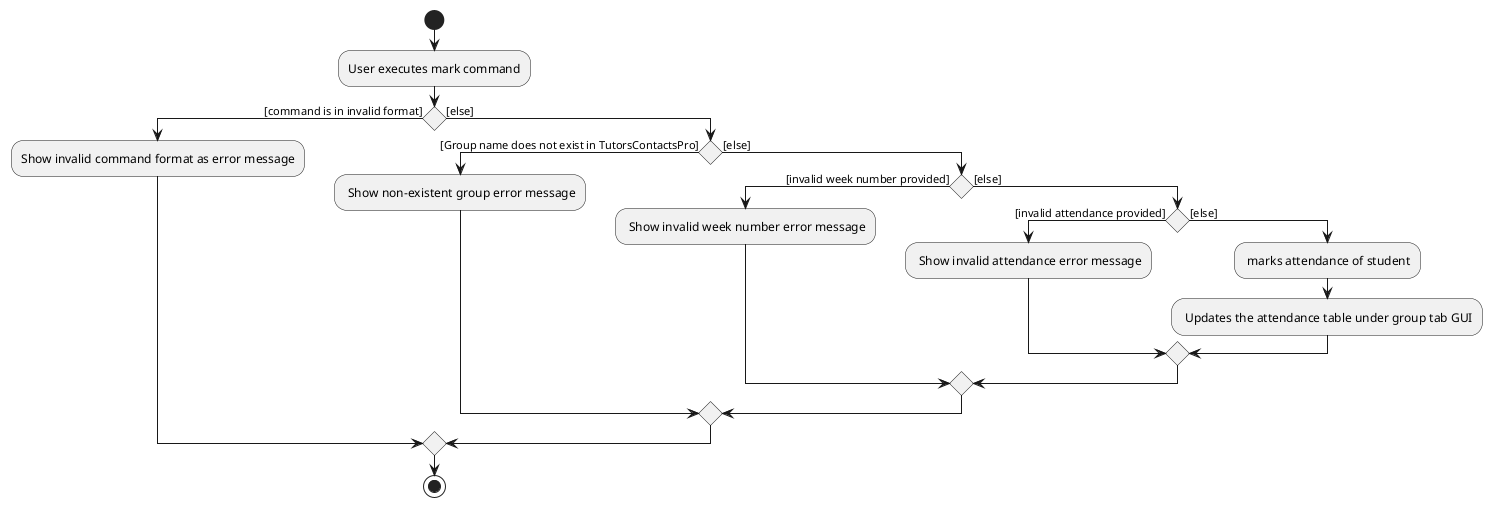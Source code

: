 @startuml
start
:User executes mark command;

'Since the beta syntax does not support placing the condition outside the
'diamond we place it as the true branch instead.

if () then ([command is in invalid format])
    :Show invalid command format as error message;

else ([else])
    if () then ([Group name does not exist in TutorsContactsPro])
    : Show non-existent group error message;
    else([else])
        if () then ([invalid week number provided])
        : Show invalid week number error message;
        else ([else])
            if () then ([invalid attendance provided])
            : Show invalid attendance error message;
            else ([else])
            : marks attendance of student;
            : Updates the attendance table under group tab GUI;
            endif
        endif
    endif
endif
stop

@enduml
